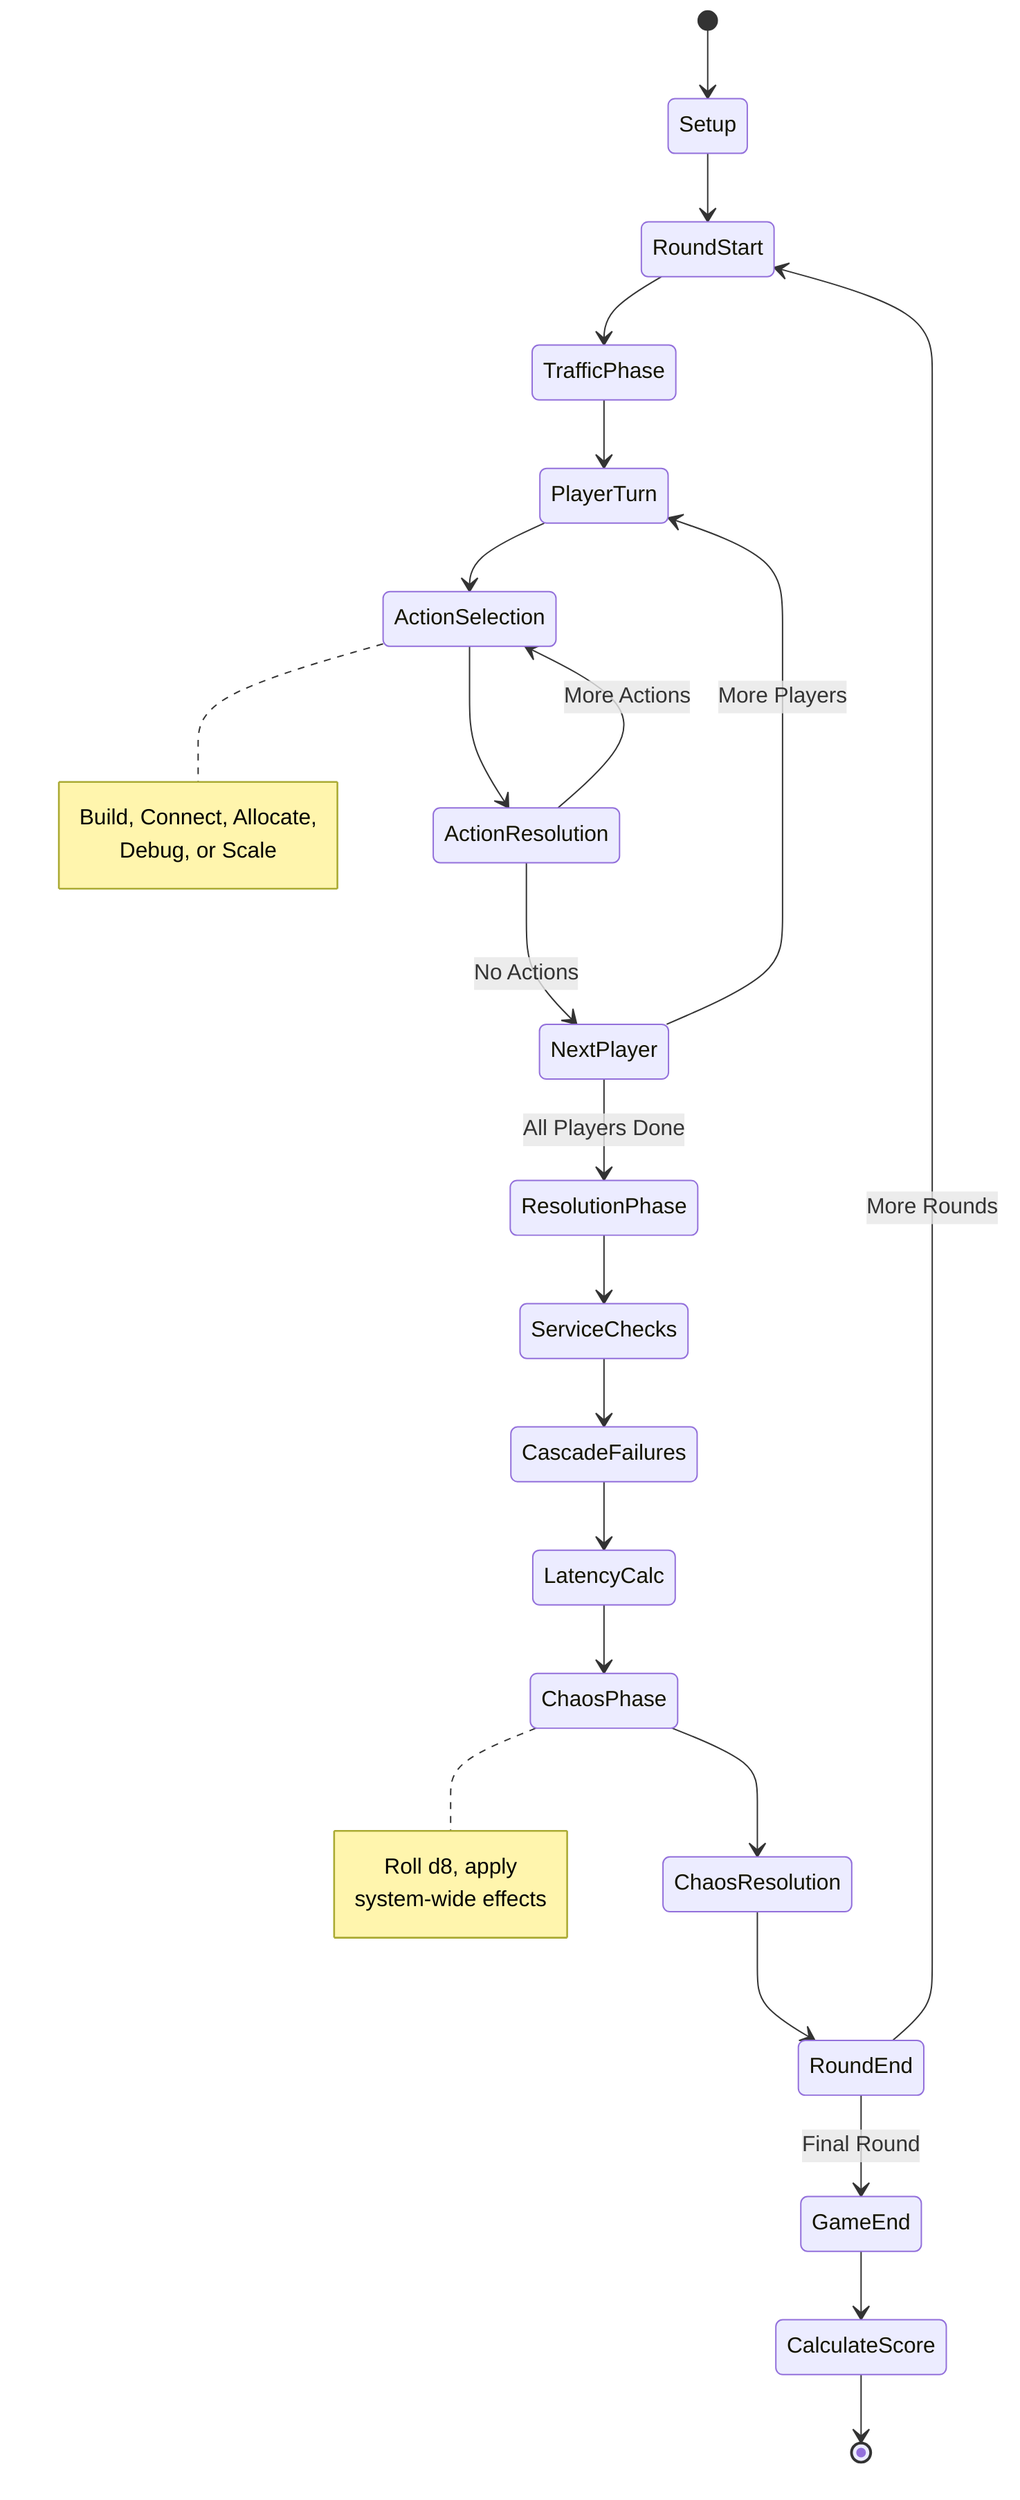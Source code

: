 stateDiagram-v2
    [*] --> Setup
    Setup --> RoundStart
    
    RoundStart --> TrafficPhase
    TrafficPhase --> PlayerTurn
    
    PlayerTurn --> ActionSelection
    ActionSelection --> ActionResolution
    ActionResolution --> ActionSelection: More Actions
    ActionResolution --> NextPlayer: No Actions
    
    NextPlayer --> PlayerTurn: More Players
    NextPlayer --> ResolutionPhase: All Players Done
    
    ResolutionPhase --> ServiceChecks
    ServiceChecks --> CascadeFailures
    CascadeFailures --> LatencyCalc
    
    LatencyCalc --> ChaosPhase
    ChaosPhase --> ChaosResolution
    
    ChaosResolution --> RoundEnd
    RoundEnd --> RoundStart: More Rounds
    RoundEnd --> GameEnd: Final Round
    
    GameEnd --> CalculateScore
    CalculateScore --> [*]
    
    note right of ActionSelection
        Build, Connect, Allocate,
        Debug, or Scale
    end note
    
    note right of ChaosPhase
        Roll d8, apply
        system-wide effects
    end note